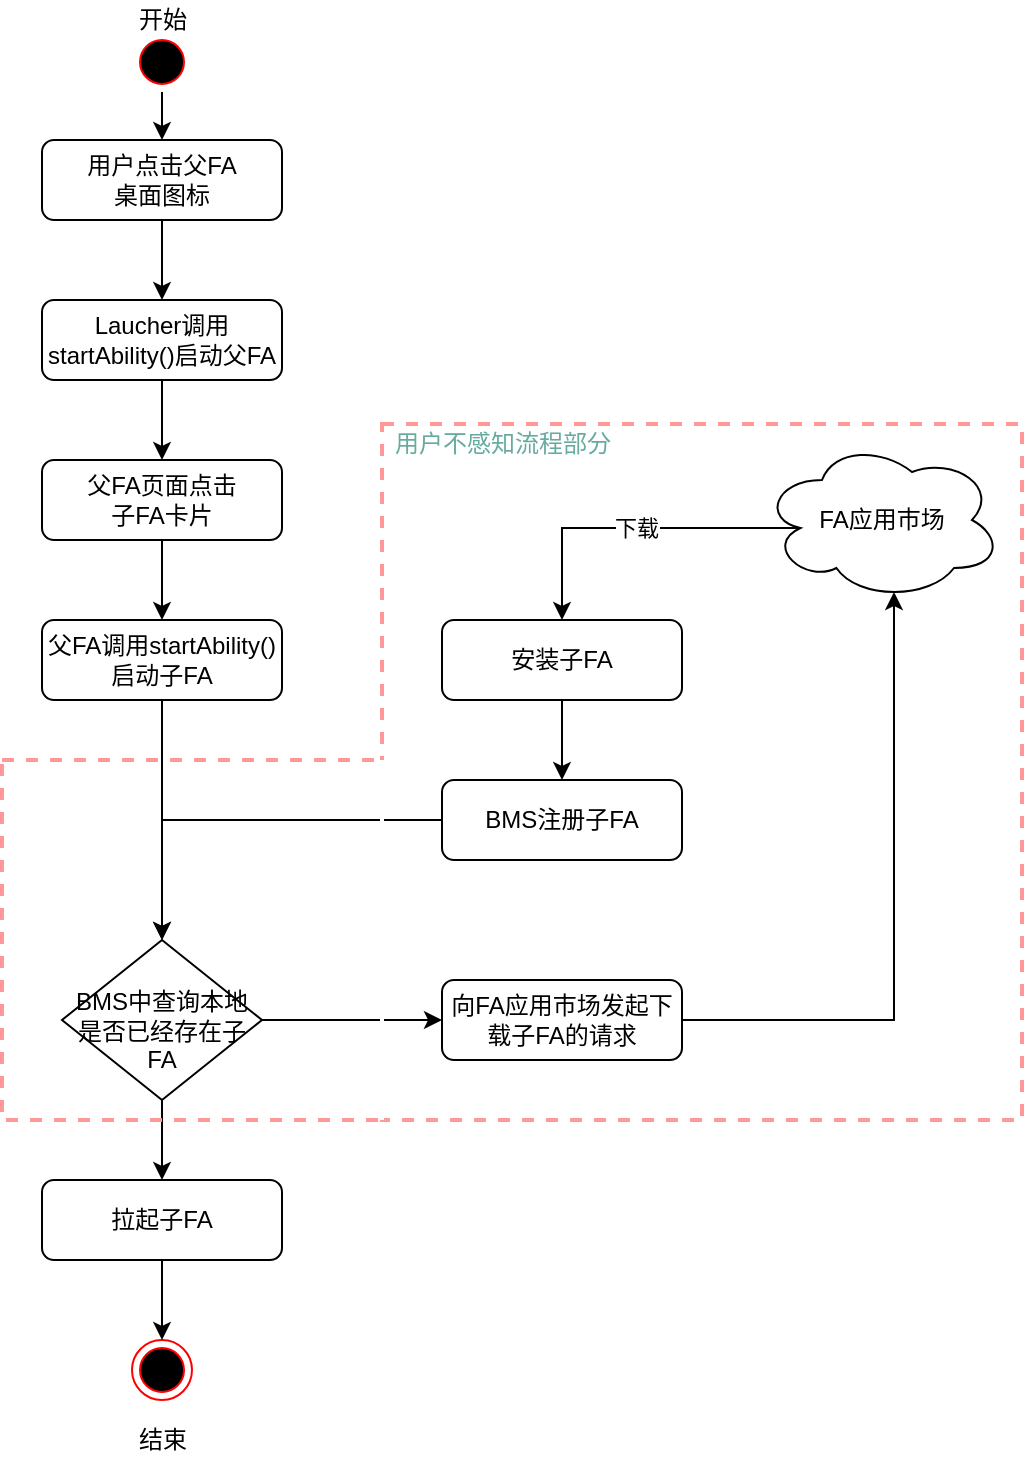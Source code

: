 <mxfile version="13.2.4" type="github">
  <diagram id="C5RBs43oDa-KdzZeNtuy" name="Page-1">
    <mxGraphModel dx="1422" dy="794" grid="1" gridSize="10" guides="1" tooltips="1" connect="1" arrows="1" fold="1" page="1" pageScale="1" pageWidth="827" pageHeight="1169" math="0" shadow="0">
      <root>
        <mxCell id="WIyWlLk6GJQsqaUBKTNV-0" />
        <mxCell id="WIyWlLk6GJQsqaUBKTNV-1" parent="WIyWlLk6GJQsqaUBKTNV-0" />
        <mxCell id="sRlS0VL-OLw-q3coN6Jy-30" value="" style="rounded=0;whiteSpace=wrap;html=1;dashed=1;strokeColor=#FF9999;fillColor=none;strokeWidth=2;" parent="WIyWlLk6GJQsqaUBKTNV-1" vertex="1">
          <mxGeometry x="330" y="222" width="320" height="348" as="geometry" />
        </mxCell>
        <mxCell id="sRlS0VL-OLw-q3coN6Jy-21" style="edgeStyle=orthogonalEdgeStyle;rounded=0;orthogonalLoop=1;jettySize=auto;html=1;exitX=0.5;exitY=1;exitDx=0;exitDy=0;entryX=0.5;entryY=0;entryDx=0;entryDy=0;" parent="WIyWlLk6GJQsqaUBKTNV-1" source="WIyWlLk6GJQsqaUBKTNV-3" target="sRlS0VL-OLw-q3coN6Jy-15" edge="1">
          <mxGeometry relative="1" as="geometry" />
        </mxCell>
        <mxCell id="WIyWlLk6GJQsqaUBKTNV-3" value="用户点击父FA&lt;br&gt;桌面图标" style="rounded=1;whiteSpace=wrap;html=1;fontSize=12;glass=0;strokeWidth=1;shadow=0;" parent="WIyWlLk6GJQsqaUBKTNV-1" vertex="1">
          <mxGeometry x="160" y="80" width="120" height="40" as="geometry" />
        </mxCell>
        <mxCell id="sRlS0VL-OLw-q3coN6Jy-20" style="edgeStyle=orthogonalEdgeStyle;rounded=0;orthogonalLoop=1;jettySize=auto;html=1;exitX=0.5;exitY=1;exitDx=0;exitDy=0;entryX=0.5;entryY=0;entryDx=0;entryDy=0;" parent="WIyWlLk6GJQsqaUBKTNV-1" source="sRlS0VL-OLw-q3coN6Jy-0" target="WIyWlLk6GJQsqaUBKTNV-3" edge="1">
          <mxGeometry relative="1" as="geometry" />
        </mxCell>
        <mxCell id="sRlS0VL-OLw-q3coN6Jy-0" value="" style="ellipse;html=1;shape=startState;fillColor=#000000;strokeColor=#ff0000;" parent="WIyWlLk6GJQsqaUBKTNV-1" vertex="1">
          <mxGeometry x="205" y="26" width="30" height="30" as="geometry" />
        </mxCell>
        <mxCell id="sRlS0VL-OLw-q3coN6Jy-2" value="" style="ellipse;html=1;shape=endState;fillColor=#000000;strokeColor=#ff0000;" parent="WIyWlLk6GJQsqaUBKTNV-1" vertex="1">
          <mxGeometry x="205" y="680" width="30" height="30" as="geometry" />
        </mxCell>
        <mxCell id="sRlS0VL-OLw-q3coN6Jy-3" value="开始" style="text;html=1;align=center;verticalAlign=middle;resizable=0;points=[];autosize=1;" parent="WIyWlLk6GJQsqaUBKTNV-1" vertex="1">
          <mxGeometry x="200" y="10" width="40" height="20" as="geometry" />
        </mxCell>
        <mxCell id="sRlS0VL-OLw-q3coN6Jy-23" style="edgeStyle=orthogonalEdgeStyle;rounded=0;orthogonalLoop=1;jettySize=auto;html=1;exitX=0.5;exitY=1;exitDx=0;exitDy=0;entryX=0.5;entryY=0;entryDx=0;entryDy=0;" parent="WIyWlLk6GJQsqaUBKTNV-1" source="sRlS0VL-OLw-q3coN6Jy-4" target="sRlS0VL-OLw-q3coN6Jy-17" edge="1">
          <mxGeometry relative="1" as="geometry" />
        </mxCell>
        <mxCell id="sRlS0VL-OLw-q3coN6Jy-4" value="父FA页面点击&lt;br&gt;子FA卡片" style="rounded=1;whiteSpace=wrap;html=1;fontSize=12;glass=0;strokeWidth=1;shadow=0;" parent="WIyWlLk6GJQsqaUBKTNV-1" vertex="1">
          <mxGeometry x="160" y="240" width="120" height="40" as="geometry" />
        </mxCell>
        <mxCell id="sRlS0VL-OLw-q3coN6Jy-24" style="edgeStyle=orthogonalEdgeStyle;rounded=0;orthogonalLoop=1;jettySize=auto;html=1;exitX=1;exitY=0.5;exitDx=0;exitDy=0;entryX=0;entryY=0.5;entryDx=0;entryDy=0;" parent="WIyWlLk6GJQsqaUBKTNV-1" source="sRlS0VL-OLw-q3coN6Jy-5" target="sRlS0VL-OLw-q3coN6Jy-7" edge="1">
          <mxGeometry relative="1" as="geometry" />
        </mxCell>
        <mxCell id="sRlS0VL-OLw-q3coN6Jy-26" style="edgeStyle=orthogonalEdgeStyle;rounded=0;orthogonalLoop=1;jettySize=auto;html=1;exitX=0.5;exitY=1;exitDx=0;exitDy=0;" parent="WIyWlLk6GJQsqaUBKTNV-1" source="sRlS0VL-OLw-q3coN6Jy-5" target="sRlS0VL-OLw-q3coN6Jy-6" edge="1">
          <mxGeometry relative="1" as="geometry" />
        </mxCell>
        <mxCell id="sRlS0VL-OLw-q3coN6Jy-5" value="&lt;br&gt;BMS中查询本地是否已经存在子FA" style="rhombus;whiteSpace=wrap;html=1;shadow=0;fontFamily=Helvetica;fontSize=12;align=center;strokeWidth=1;spacing=6;spacingTop=-4;" parent="WIyWlLk6GJQsqaUBKTNV-1" vertex="1">
          <mxGeometry x="170" y="480" width="100" height="80" as="geometry" />
        </mxCell>
        <mxCell id="sRlS0VL-OLw-q3coN6Jy-27" style="edgeStyle=orthogonalEdgeStyle;rounded=0;orthogonalLoop=1;jettySize=auto;html=1;exitX=0.5;exitY=1;exitDx=0;exitDy=0;entryX=0.5;entryY=0;entryDx=0;entryDy=0;" parent="WIyWlLk6GJQsqaUBKTNV-1" source="sRlS0VL-OLw-q3coN6Jy-6" target="sRlS0VL-OLw-q3coN6Jy-2" edge="1">
          <mxGeometry relative="1" as="geometry" />
        </mxCell>
        <mxCell id="sRlS0VL-OLw-q3coN6Jy-6" value="拉起子FA" style="rounded=1;whiteSpace=wrap;html=1;fontSize=12;glass=0;strokeWidth=1;shadow=0;" parent="WIyWlLk6GJQsqaUBKTNV-1" vertex="1">
          <mxGeometry x="160" y="600" width="120" height="40" as="geometry" />
        </mxCell>
        <mxCell id="sRlS0VL-OLw-q3coN6Jy-25" style="edgeStyle=orthogonalEdgeStyle;rounded=0;orthogonalLoop=1;jettySize=auto;html=1;exitX=1;exitY=0.5;exitDx=0;exitDy=0;entryX=0.55;entryY=0.95;entryDx=0;entryDy=0;entryPerimeter=0;" parent="WIyWlLk6GJQsqaUBKTNV-1" source="sRlS0VL-OLw-q3coN6Jy-7" target="sRlS0VL-OLw-q3coN6Jy-9" edge="1">
          <mxGeometry relative="1" as="geometry" />
        </mxCell>
        <mxCell id="sRlS0VL-OLw-q3coN6Jy-7" value="向FA应用市场发起下载子FA的请求" style="rounded=1;whiteSpace=wrap;html=1;fontSize=12;glass=0;strokeWidth=1;shadow=0;" parent="WIyWlLk6GJQsqaUBKTNV-1" vertex="1">
          <mxGeometry x="360" y="500" width="120" height="40" as="geometry" />
        </mxCell>
        <mxCell id="sRlS0VL-OLw-q3coN6Jy-13" value="下载" style="edgeStyle=orthogonalEdgeStyle;rounded=0;orthogonalLoop=1;jettySize=auto;html=1;exitX=0.16;exitY=0.55;exitDx=0;exitDy=0;exitPerimeter=0;" parent="WIyWlLk6GJQsqaUBKTNV-1" source="sRlS0VL-OLw-q3coN6Jy-9" target="sRlS0VL-OLw-q3coN6Jy-11" edge="1">
          <mxGeometry relative="1" as="geometry" />
        </mxCell>
        <mxCell id="sRlS0VL-OLw-q3coN6Jy-9" value="FA应用市场" style="ellipse;shape=cloud;whiteSpace=wrap;html=1;" parent="WIyWlLk6GJQsqaUBKTNV-1" vertex="1">
          <mxGeometry x="520" y="230" width="120" height="80" as="geometry" />
        </mxCell>
        <mxCell id="sRlS0VL-OLw-q3coN6Jy-29" style="edgeStyle=orthogonalEdgeStyle;rounded=0;orthogonalLoop=1;jettySize=auto;html=1;exitX=0.5;exitY=1;exitDx=0;exitDy=0;entryX=0.5;entryY=0;entryDx=0;entryDy=0;" parent="WIyWlLk6GJQsqaUBKTNV-1" source="sRlS0VL-OLw-q3coN6Jy-11" target="sRlS0VL-OLw-q3coN6Jy-14" edge="1">
          <mxGeometry relative="1" as="geometry" />
        </mxCell>
        <mxCell id="sRlS0VL-OLw-q3coN6Jy-11" value="安装子FA" style="rounded=1;whiteSpace=wrap;html=1;fontSize=12;glass=0;strokeWidth=1;shadow=0;" parent="WIyWlLk6GJQsqaUBKTNV-1" vertex="1">
          <mxGeometry x="360" y="320" width="120" height="40" as="geometry" />
        </mxCell>
        <mxCell id="sRlS0VL-OLw-q3coN6Jy-18" style="edgeStyle=orthogonalEdgeStyle;rounded=0;orthogonalLoop=1;jettySize=auto;html=1;exitX=0;exitY=0.5;exitDx=0;exitDy=0;entryX=0.5;entryY=0;entryDx=0;entryDy=0;" parent="WIyWlLk6GJQsqaUBKTNV-1" source="sRlS0VL-OLw-q3coN6Jy-14" target="sRlS0VL-OLw-q3coN6Jy-5" edge="1">
          <mxGeometry relative="1" as="geometry" />
        </mxCell>
        <mxCell id="sRlS0VL-OLw-q3coN6Jy-14" value="BMS注册子FA" style="rounded=1;whiteSpace=wrap;html=1;fontSize=12;glass=0;strokeWidth=1;shadow=0;" parent="WIyWlLk6GJQsqaUBKTNV-1" vertex="1">
          <mxGeometry x="360" y="400" width="120" height="40" as="geometry" />
        </mxCell>
        <mxCell id="sRlS0VL-OLw-q3coN6Jy-22" style="edgeStyle=orthogonalEdgeStyle;rounded=0;orthogonalLoop=1;jettySize=auto;html=1;exitX=0.5;exitY=1;exitDx=0;exitDy=0;entryX=0.5;entryY=0;entryDx=0;entryDy=0;" parent="WIyWlLk6GJQsqaUBKTNV-1" source="sRlS0VL-OLw-q3coN6Jy-15" target="sRlS0VL-OLw-q3coN6Jy-4" edge="1">
          <mxGeometry relative="1" as="geometry" />
        </mxCell>
        <mxCell id="sRlS0VL-OLw-q3coN6Jy-15" value="Laucher调用startAbility()启动父FA" style="rounded=1;whiteSpace=wrap;html=1;fontSize=12;glass=0;strokeWidth=1;shadow=0;" parent="WIyWlLk6GJQsqaUBKTNV-1" vertex="1">
          <mxGeometry x="160" y="160" width="120" height="40" as="geometry" />
        </mxCell>
        <mxCell id="sRlS0VL-OLw-q3coN6Jy-19" style="edgeStyle=orthogonalEdgeStyle;rounded=0;orthogonalLoop=1;jettySize=auto;html=1;exitX=0.5;exitY=1;exitDx=0;exitDy=0;entryX=0.5;entryY=0;entryDx=0;entryDy=0;" parent="WIyWlLk6GJQsqaUBKTNV-1" source="sRlS0VL-OLw-q3coN6Jy-17" target="sRlS0VL-OLw-q3coN6Jy-5" edge="1">
          <mxGeometry relative="1" as="geometry" />
        </mxCell>
        <mxCell id="sRlS0VL-OLw-q3coN6Jy-17" value="父FA调用startAbility()启动子FA" style="rounded=1;whiteSpace=wrap;html=1;fontSize=12;glass=0;strokeWidth=1;shadow=0;" parent="WIyWlLk6GJQsqaUBKTNV-1" vertex="1">
          <mxGeometry x="160" y="320" width="120" height="40" as="geometry" />
        </mxCell>
        <mxCell id="sRlS0VL-OLw-q3coN6Jy-28" value="结束" style="text;html=1;align=center;verticalAlign=middle;resizable=0;points=[];autosize=1;" parent="WIyWlLk6GJQsqaUBKTNV-1" vertex="1">
          <mxGeometry x="200" y="720" width="40" height="20" as="geometry" />
        </mxCell>
        <mxCell id="_E3YbRrip0Ge-RTWhDoT-0" value="&lt;font color=&quot;#67ab9f&quot;&gt;用户不感知流程部分&lt;/font&gt;" style="text;html=1;align=center;verticalAlign=middle;resizable=0;points=[];autosize=1;" vertex="1" parent="WIyWlLk6GJQsqaUBKTNV-1">
          <mxGeometry x="330" y="222" width="120" height="20" as="geometry" />
        </mxCell>
        <mxCell id="_E3YbRrip0Ge-RTWhDoT-1" value="" style="rounded=0;whiteSpace=wrap;html=1;dashed=1;strokeColor=#FF9999;fillColor=none;strokeWidth=2;glass=0;comic=0;" vertex="1" parent="WIyWlLk6GJQsqaUBKTNV-1">
          <mxGeometry x="140" y="390" width="190" height="180" as="geometry" />
        </mxCell>
        <mxCell id="_E3YbRrip0Ge-RTWhDoT-2" value="" style="endArrow=none;html=1;entryX=1;entryY=0;entryDx=0;entryDy=0;exitX=1;exitY=1;exitDx=0;exitDy=0;strokeWidth=2;strokeColor=#FFFFFF;" edge="1" parent="WIyWlLk6GJQsqaUBKTNV-1" source="_E3YbRrip0Ge-RTWhDoT-1" target="_E3YbRrip0Ge-RTWhDoT-1">
          <mxGeometry width="50" height="50" relative="1" as="geometry">
            <mxPoint x="270" y="430" as="sourcePoint" />
            <mxPoint x="320" y="380" as="targetPoint" />
          </mxGeometry>
        </mxCell>
      </root>
    </mxGraphModel>
  </diagram>
</mxfile>
